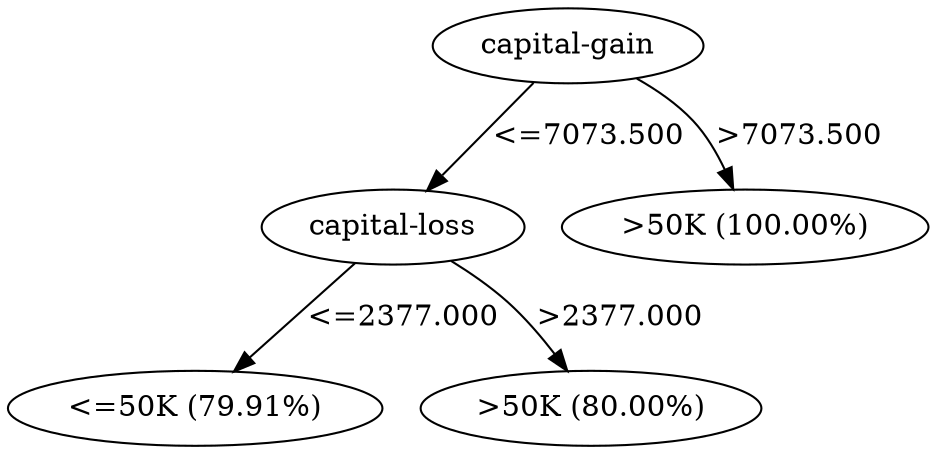 digraph G {
"bg==" [ shape=oval label="capital-gain"]
"bg==" -> "bi0w" [ label="<=7073.500" ]
"bi0w" [ shape=oval label="capital-loss"]
"bi0w" -> "bi0wLTA=" [ label="<=2377.000" ]
"bi0wLTA=" [ shape=oval label="<=50K (79.91%)"]
"bi0w" -> "bi0wLTE=" [ label=">2377.000" ]
"bi0wLTE=" [ shape=oval label=">50K (80.00%)"]
"bg==" -> "bi0x" [ label=">7073.500" ]
"bi0x" [ shape=oval label=">50K (100.00%)"]
}
